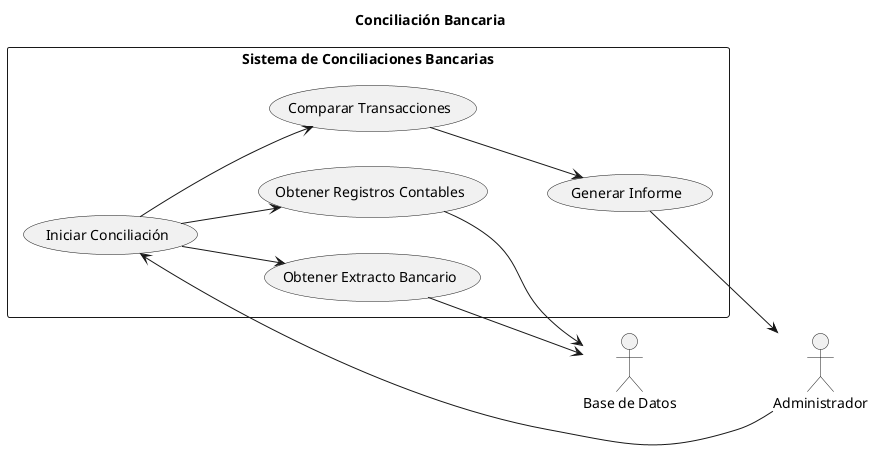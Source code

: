 @startuml ConciliacionBancaria
title Conciliación Bancaria
left to right direction

actor Administrador as admin
actor "Base de Datos" as db

rectangle "Sistema de Conciliaciones Bancarias" {
    admin --> (Iniciar Conciliación)

    (Iniciar Conciliación) --> (Obtener Extracto Bancario)
    (Obtener Extracto Bancario) --> db

    (Iniciar Conciliación) --> (Obtener Registros Contables)
    (Obtener Registros Contables) --> db

    (Iniciar Conciliación) --> (Comparar Transacciones)

    (Comparar Transacciones) --> (Generar Informe)
    (Generar Informe) --> admin
}

@enduml